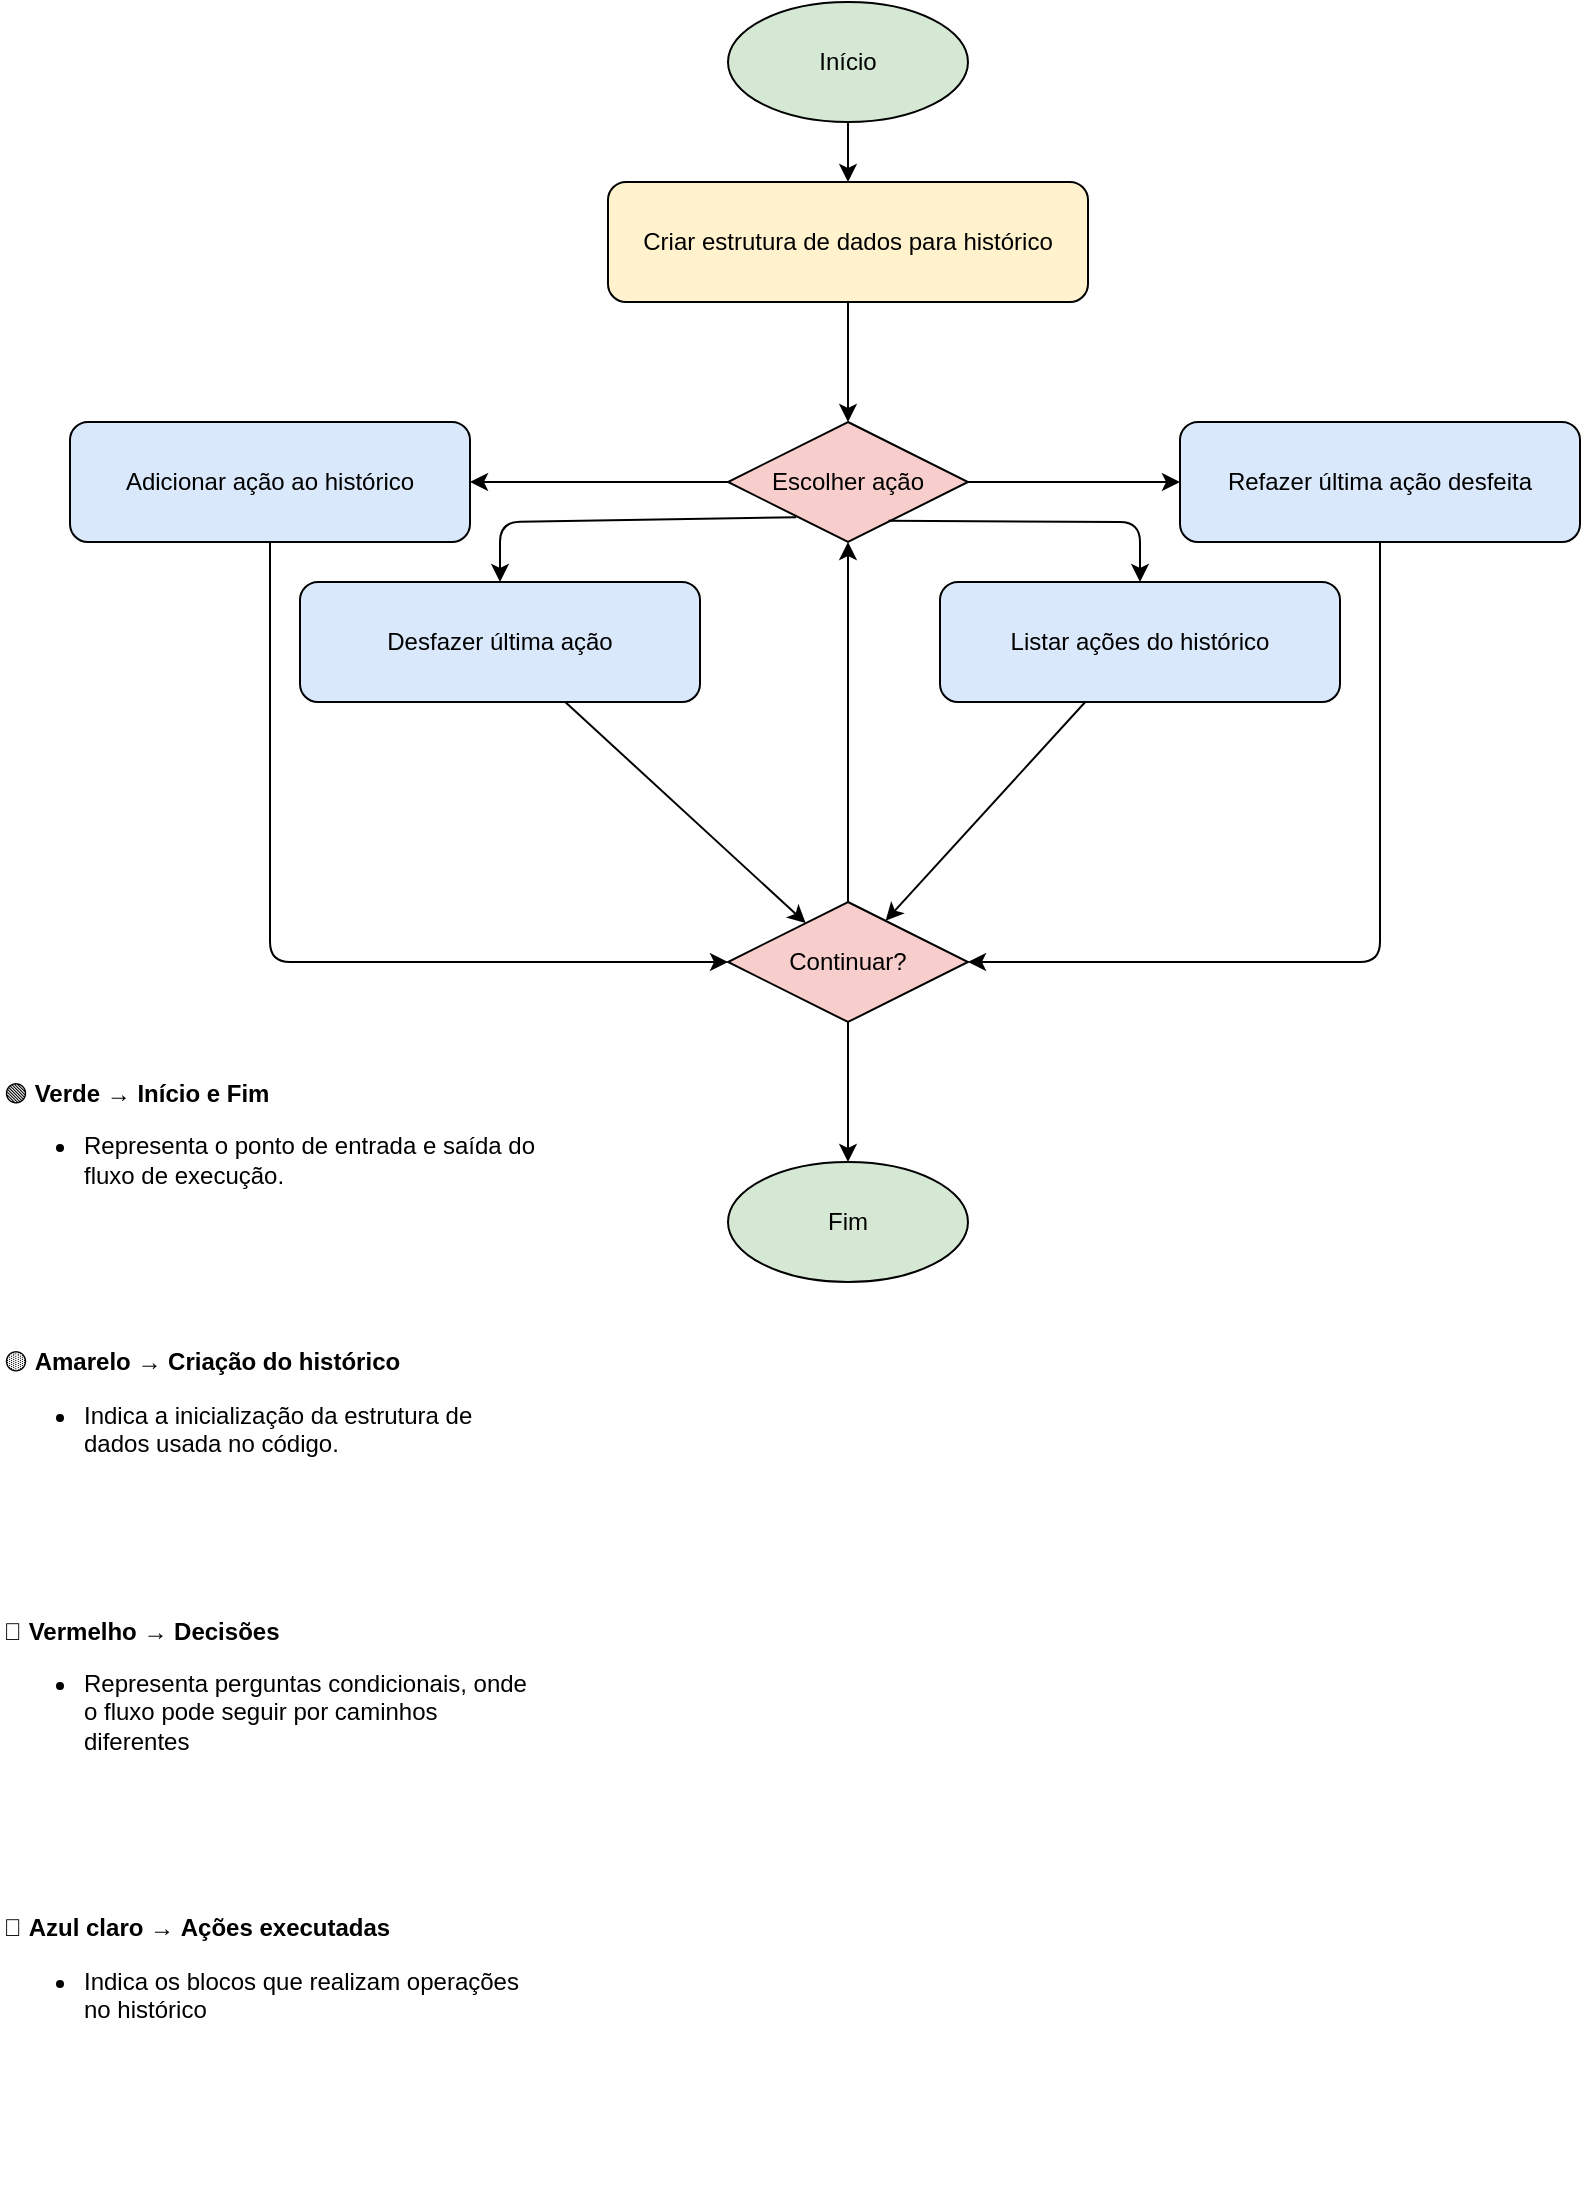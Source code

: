 <mxfile version="26.2.3">
  <diagram name="Página-1" id="CRC1uAiOmM8tx6dWhX5k">
    <mxGraphModel dx="1166" dy="522" grid="1" gridSize="10" guides="1" tooltips="1" connect="1" arrows="1" fold="1" page="1" pageScale="1" pageWidth="827" pageHeight="1169" math="0" shadow="0">
      <root>
        <mxCell id="0" />
        <mxCell id="1" parent="0" />
        <mxCell id="55GqH5Y42_msCHlaFa9X-39" value="&lt;p data-start=&quot;141&quot; data-end=&quot;184&quot; class=&quot;&quot;&gt;🟢 &lt;strong data-start=&quot;144&quot; data-end=&quot;163&quot;&gt;Verde&lt;/strong&gt;&amp;nbsp;→ &lt;strong data-start=&quot;166&quot; data-end=&quot;182&quot;&gt;Início e Fim&lt;/strong&gt;&lt;/p&gt;&lt;ul data-start=&quot;188&quot; data-end=&quot;251&quot;&gt;&lt;li data-start=&quot;188&quot; data-end=&quot;251&quot; class=&quot;&quot;&gt;&lt;p data-start=&quot;190&quot; data-end=&quot;251&quot; class=&quot;&quot;&gt;Representa o ponto de entrada e saída do fluxo de execução.&lt;/p&gt;&lt;br&gt;&lt;/li&gt;&lt;br&gt;&lt;/ul&gt;&lt;br&gt;&lt;p data-start=&quot;253&quot; data-end=&quot;306&quot; class=&quot;&quot;&gt;🟡 &lt;strong data-start=&quot;256&quot; data-end=&quot;277&quot;&gt;Amarelo&lt;/strong&gt;&amp;nbsp;→ &lt;strong data-start=&quot;280&quot; data-end=&quot;304&quot;&gt;Criação do histórico&lt;/strong&gt;&lt;/p&gt;&lt;ul data-start=&quot;310&quot; data-end=&quot;375&quot;&gt;&lt;li data-start=&quot;310&quot; data-end=&quot;375&quot; class=&quot;&quot;&gt;&lt;p data-start=&quot;312&quot; data-end=&quot;375&quot; class=&quot;&quot;&gt;Indica a inicialização da estrutura de dados usada no código.&lt;/p&gt;&lt;br&gt;&lt;/li&gt;&lt;br&gt;&lt;/ul&gt;&lt;br&gt;&lt;p data-start=&quot;377&quot; data-end=&quot;430&quot; class=&quot;&quot;&gt;🔴 &lt;strong data-start=&quot;380&quot; data-end=&quot;402&quot;&gt;Vermelho &lt;/strong&gt;→ &lt;strong data-start=&quot;405&quot; data-end=&quot;428&quot;&gt;Decisões&lt;/strong&gt;&lt;/p&gt;&lt;ul data-start=&quot;434&quot; data-end=&quot;545&quot;&gt;&lt;li data-start=&quot;434&quot; data-end=&quot;545&quot; class=&quot;&quot;&gt;&lt;p data-start=&quot;436&quot; data-end=&quot;545&quot; class=&quot;&quot;&gt;Representa perguntas condicionais, onde o fluxo pode seguir por caminhos diferentes&lt;/p&gt;&lt;br&gt;&lt;/li&gt;&lt;br&gt;&lt;/ul&gt;&lt;br&gt;&lt;p data-start=&quot;547&quot; data-end=&quot;599&quot; class=&quot;&quot;&gt;&lt;span style=&quot;background-color: transparent; color: light-dark(rgb(0, 0, 0), rgb(255, 255, 255));&quot;&gt;🔵 &lt;/span&gt;&lt;strong style=&quot;background-color: transparent; color: light-dark(rgb(0, 0, 0), rgb(255, 255, 255));&quot; data-end=&quot;574&quot; data-start=&quot;550&quot;&gt;Azul claro&lt;/strong&gt;&lt;span style=&quot;background-color: transparent; color: light-dark(rgb(0, 0, 0), rgb(255, 255, 255));&quot;&gt;&amp;nbsp;→ &lt;/span&gt;&lt;strong style=&quot;background-color: transparent; color: light-dark(rgb(0, 0, 0), rgb(255, 255, 255));&quot; data-end=&quot;597&quot; data-start=&quot;577&quot;&gt;Ações executadas&lt;/strong&gt;&lt;/p&gt;&lt;ul data-end=&quot;700&quot; data-start=&quot;603&quot;&gt;&lt;li class=&quot;&quot; data-end=&quot;700&quot; data-start=&quot;603&quot;&gt;&lt;p class=&quot;&quot; data-end=&quot;700&quot; data-start=&quot;605&quot;&gt;Indica os blocos que realizam operações no histórico&amp;nbsp;&lt;/p&gt;&lt;/li&gt;&lt;/ul&gt;" style="text;whiteSpace=wrap;html=1;" vertex="1" parent="1">
          <mxGeometry x="10" y="560" width="270" height="580" as="geometry" />
        </mxCell>
        <mxCell id="55GqH5Y42_msCHlaFa9X-40" value="Início" style="ellipse;whiteSpace=wrap;html=1;fillColor=#D5E8D4;" vertex="1" parent="1">
          <mxGeometry x="374" y="40" width="120" height="60" as="geometry" />
        </mxCell>
        <mxCell id="55GqH5Y42_msCHlaFa9X-41" value="Criar estrutura de dados para histórico" style="rounded=1;whiteSpace=wrap;html=1;fillColor=#FFF2CC;" vertex="1" parent="1">
          <mxGeometry x="314" y="130" width="240" height="60" as="geometry" />
        </mxCell>
        <mxCell id="55GqH5Y42_msCHlaFa9X-42" value="Escolher ação" style="rhombus;whiteSpace=wrap;html=1;fillColor=#F8CECC;" vertex="1" parent="1">
          <mxGeometry x="374" y="250" width="120" height="60" as="geometry" />
        </mxCell>
        <mxCell id="55GqH5Y42_msCHlaFa9X-43" value="Adicionar ação ao histórico" style="rounded=1;whiteSpace=wrap;html=1;fillColor=#DAE8FC;" vertex="1" parent="1">
          <mxGeometry x="45" y="250" width="200" height="60" as="geometry" />
        </mxCell>
        <mxCell id="55GqH5Y42_msCHlaFa9X-44" value="Desfazer última ação" style="rounded=1;whiteSpace=wrap;html=1;fillColor=#DAE8FC;" vertex="1" parent="1">
          <mxGeometry x="160" y="330" width="200" height="60" as="geometry" />
        </mxCell>
        <mxCell id="55GqH5Y42_msCHlaFa9X-45" value="Refazer última ação desfeita" style="rounded=1;whiteSpace=wrap;html=1;fillColor=#DAE8FC;" vertex="1" parent="1">
          <mxGeometry x="600" y="250" width="200" height="60" as="geometry" />
        </mxCell>
        <mxCell id="55GqH5Y42_msCHlaFa9X-46" value="Listar ações do histórico" style="rounded=1;whiteSpace=wrap;html=1;fillColor=#DAE8FC;" vertex="1" parent="1">
          <mxGeometry x="480" y="330" width="200" height="60" as="geometry" />
        </mxCell>
        <mxCell id="55GqH5Y42_msCHlaFa9X-47" value="Continuar?" style="rhombus;whiteSpace=wrap;html=1;fillColor=#F8CECC;" vertex="1" parent="1">
          <mxGeometry x="374" y="490" width="120" height="60" as="geometry" />
        </mxCell>
        <mxCell id="55GqH5Y42_msCHlaFa9X-48" value="Fim" style="ellipse;whiteSpace=wrap;html=1;fillColor=#D5E8D4;" vertex="1" parent="1">
          <mxGeometry x="374" y="620" width="120" height="60" as="geometry" />
        </mxCell>
        <mxCell id="55GqH5Y42_msCHlaFa9X-49" edge="1" parent="1" source="55GqH5Y42_msCHlaFa9X-40" target="55GqH5Y42_msCHlaFa9X-41">
          <mxGeometry relative="1" as="geometry" />
        </mxCell>
        <mxCell id="55GqH5Y42_msCHlaFa9X-50" edge="1" parent="1" source="55GqH5Y42_msCHlaFa9X-41" target="55GqH5Y42_msCHlaFa9X-42">
          <mxGeometry relative="1" as="geometry" />
        </mxCell>
        <mxCell id="55GqH5Y42_msCHlaFa9X-51" edge="1" parent="1" source="55GqH5Y42_msCHlaFa9X-42" target="55GqH5Y42_msCHlaFa9X-43">
          <mxGeometry relative="1" as="geometry" />
        </mxCell>
        <mxCell id="55GqH5Y42_msCHlaFa9X-52" style="exitX=0.284;exitY=0.794;exitDx=0;exitDy=0;exitPerimeter=0;" edge="1" parent="1" source="55GqH5Y42_msCHlaFa9X-42" target="55GqH5Y42_msCHlaFa9X-44">
          <mxGeometry relative="1" as="geometry">
            <Array as="points">
              <mxPoint x="260" y="300" />
            </Array>
          </mxGeometry>
        </mxCell>
        <mxCell id="55GqH5Y42_msCHlaFa9X-53" edge="1" parent="1" source="55GqH5Y42_msCHlaFa9X-42" target="55GqH5Y42_msCHlaFa9X-45">
          <mxGeometry relative="1" as="geometry" />
        </mxCell>
        <mxCell id="55GqH5Y42_msCHlaFa9X-54" style="exitX=0.669;exitY=0.823;exitDx=0;exitDy=0;exitPerimeter=0;" edge="1" parent="1" source="55GqH5Y42_msCHlaFa9X-42" target="55GqH5Y42_msCHlaFa9X-46">
          <mxGeometry relative="1" as="geometry">
            <mxPoint x="459" y="299" as="sourcePoint" />
            <Array as="points">
              <mxPoint x="580" y="300" />
            </Array>
          </mxGeometry>
        </mxCell>
        <mxCell id="55GqH5Y42_msCHlaFa9X-55" edge="1" parent="1" source="55GqH5Y42_msCHlaFa9X-43" target="55GqH5Y42_msCHlaFa9X-47">
          <mxGeometry relative="1" as="geometry">
            <Array as="points">
              <mxPoint x="145" y="520" />
            </Array>
          </mxGeometry>
        </mxCell>
        <mxCell id="55GqH5Y42_msCHlaFa9X-56" edge="1" parent="1" source="55GqH5Y42_msCHlaFa9X-44" target="55GqH5Y42_msCHlaFa9X-47">
          <mxGeometry relative="1" as="geometry" />
        </mxCell>
        <mxCell id="55GqH5Y42_msCHlaFa9X-57" edge="1" parent="1" source="55GqH5Y42_msCHlaFa9X-45" target="55GqH5Y42_msCHlaFa9X-47">
          <mxGeometry relative="1" as="geometry">
            <Array as="points">
              <mxPoint x="700" y="520" />
            </Array>
          </mxGeometry>
        </mxCell>
        <mxCell id="55GqH5Y42_msCHlaFa9X-58" edge="1" parent="1" source="55GqH5Y42_msCHlaFa9X-46" target="55GqH5Y42_msCHlaFa9X-47">
          <mxGeometry relative="1" as="geometry" />
        </mxCell>
        <mxCell id="55GqH5Y42_msCHlaFa9X-59" edge="1" parent="1" source="55GqH5Y42_msCHlaFa9X-47" target="55GqH5Y42_msCHlaFa9X-42">
          <mxGeometry relative="1" as="geometry" />
        </mxCell>
        <mxCell id="55GqH5Y42_msCHlaFa9X-60" edge="1" parent="1" source="55GqH5Y42_msCHlaFa9X-47" target="55GqH5Y42_msCHlaFa9X-48">
          <mxGeometry relative="1" as="geometry" />
        </mxCell>
      </root>
    </mxGraphModel>
  </diagram>
</mxfile>
